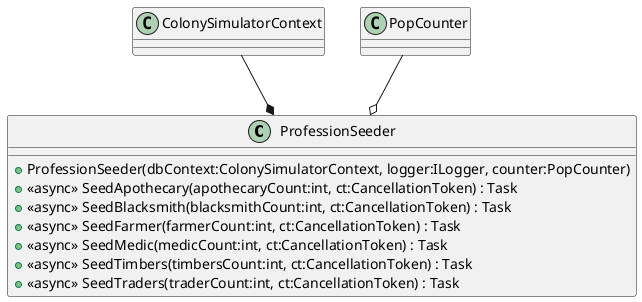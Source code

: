 @startuml
class ProfessionSeeder {
    + ProfessionSeeder(dbContext:ColonySimulatorContext, logger:ILogger, counter:PopCounter)
    + <<async>> SeedApothecary(apothecaryCount:int, ct:CancellationToken) : Task
    + <<async>> SeedBlacksmith(blacksmithCount:int, ct:CancellationToken) : Task
    + <<async>> SeedFarmer(farmerCount:int, ct:CancellationToken) : Task
    + <<async>> SeedMedic(medicCount:int, ct:CancellationToken) : Task
    + <<async>> SeedTimbers(timbersCount:int, ct:CancellationToken) : Task
    + <<async>> SeedTraders(traderCount:int, ct:CancellationToken) : Task
}

ColonySimulatorContext --* ProfessionSeeder
PopCounter --o ProfessionSeeder
@enduml
